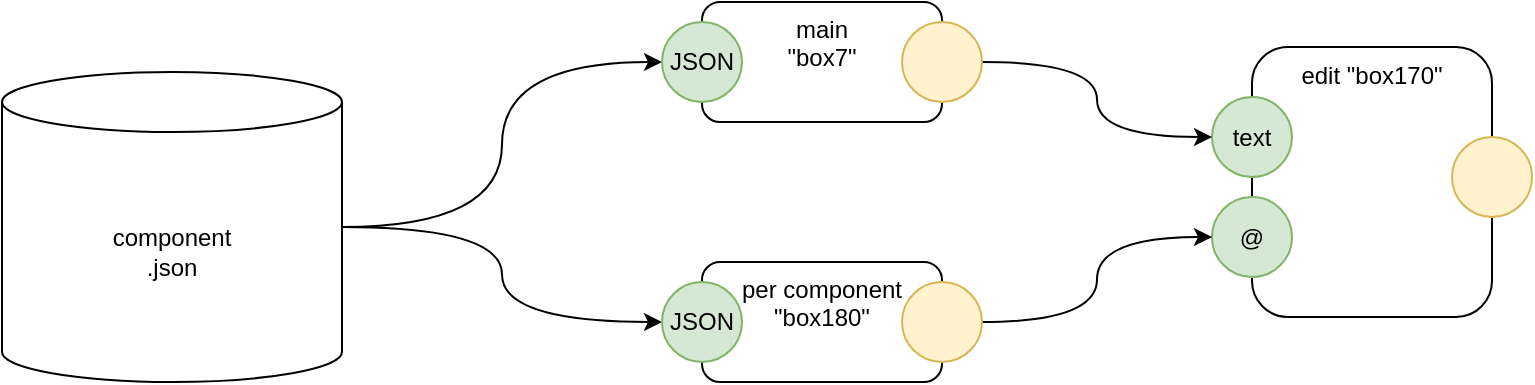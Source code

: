 <mxfile version="14.6.13" type="device" pages="6"><diagram name="top" id="xdLWlDJpUuihnDnnenm5"><mxGraphModel dx="3312" dy="-88" grid="1" gridSize="10" guides="1" tooltips="1" connect="1" arrows="1" fold="1" page="1" pageScale="1" pageWidth="1100" pageHeight="850" math="0" shadow="0"><root><mxCell id="E1tH_Tgr8M2NLO0tRU---0"/><mxCell id="E1tH_Tgr8M2NLO0tRU---1" parent="E1tH_Tgr8M2NLO0tRU---0"/><mxCell id="E1tH_Tgr8M2NLO0tRU---129" style="edgeStyle=orthogonalEdgeStyle;curved=1;orthogonalLoop=1;jettySize=auto;html=1;exitX=1;exitY=0.5;exitDx=0;exitDy=0;exitPerimeter=0;entryX=0;entryY=0.5;entryDx=0;entryDy=0;" edge="1" parent="E1tH_Tgr8M2NLO0tRU---1" source="E1tH_Tgr8M2NLO0tRU---131" target="E1tH_Tgr8M2NLO0tRU---140"><mxGeometry relative="1" as="geometry"/></mxCell><mxCell id="E1tH_Tgr8M2NLO0tRU---130" style="edgeStyle=orthogonalEdgeStyle;curved=1;orthogonalLoop=1;jettySize=auto;html=1;exitX=1;exitY=0.5;exitDx=0;exitDy=0;exitPerimeter=0;" edge="1" parent="E1tH_Tgr8M2NLO0tRU---1" source="E1tH_Tgr8M2NLO0tRU---131" target="E1tH_Tgr8M2NLO0tRU---144"><mxGeometry relative="1" as="geometry"/></mxCell><mxCell id="E1tH_Tgr8M2NLO0tRU---131" value="component&lt;br&gt;.json" style="shape=cylinder3;whiteSpace=wrap;html=1;boundedLbl=1;backgroundOutline=1;size=15;" vertex="1" parent="E1tH_Tgr8M2NLO0tRU---1"><mxGeometry x="-1080" y="1765" width="170" height="155" as="geometry"/></mxCell><mxCell id="E1tH_Tgr8M2NLO0tRU---132" value="main&lt;br&gt;&quot;box7&quot;" style="rounded=1;whiteSpace=wrap;html=1;align=center;verticalAlign=top;" vertex="1" parent="E1tH_Tgr8M2NLO0tRU---1"><mxGeometry x="-730" y="1730" width="120" height="60" as="geometry"/></mxCell><mxCell id="E1tH_Tgr8M2NLO0tRU---133" value="" style="group" vertex="1" connectable="0" parent="E1tH_Tgr8M2NLO0tRU---1"><mxGeometry x="-475" y="1752.5" width="160" height="135" as="geometry"/></mxCell><mxCell id="E1tH_Tgr8M2NLO0tRU---134" value="edit &quot;box170&quot;" style="rounded=1;whiteSpace=wrap;html=1;strokeColor=#000000;align=center;verticalAlign=top;" vertex="1" parent="E1tH_Tgr8M2NLO0tRU---133"><mxGeometry x="20" width="120" height="135" as="geometry"/></mxCell><mxCell id="E1tH_Tgr8M2NLO0tRU---135" value="text" style="ellipse;whiteSpace=wrap;html=1;aspect=fixed;strokeColor=#82b366;align=center;fillColor=#d5e8d4;" vertex="1" parent="E1tH_Tgr8M2NLO0tRU---133"><mxGeometry y="25" width="40" height="40" as="geometry"/></mxCell><mxCell id="E1tH_Tgr8M2NLO0tRU---136" value="@" style="ellipse;whiteSpace=wrap;html=1;aspect=fixed;strokeColor=#82b366;align=center;fillColor=#d5e8d4;" vertex="1" parent="E1tH_Tgr8M2NLO0tRU---133"><mxGeometry y="75" width="40" height="40" as="geometry"/></mxCell><mxCell id="E1tH_Tgr8M2NLO0tRU---137" value="" style="ellipse;whiteSpace=wrap;html=1;aspect=fixed;strokeColor=#d6b656;align=center;fillColor=#fff2cc;" vertex="1" parent="E1tH_Tgr8M2NLO0tRU---133"><mxGeometry x="120" y="45" width="40" height="40" as="geometry"/></mxCell><mxCell id="E1tH_Tgr8M2NLO0tRU---138" style="edgeStyle=orthogonalEdgeStyle;curved=1;orthogonalLoop=1;jettySize=auto;html=1;exitX=1;exitY=0.5;exitDx=0;exitDy=0;entryX=0;entryY=0.5;entryDx=0;entryDy=0;" edge="1" parent="E1tH_Tgr8M2NLO0tRU---1" source="E1tH_Tgr8M2NLO0tRU---139" target="E1tH_Tgr8M2NLO0tRU---135"><mxGeometry relative="1" as="geometry"/></mxCell><mxCell id="E1tH_Tgr8M2NLO0tRU---139" value="" style="ellipse;whiteSpace=wrap;html=1;aspect=fixed;strokeColor=#d6b656;align=center;fillColor=#fff2cc;verticalAlign=top;" vertex="1" parent="E1tH_Tgr8M2NLO0tRU---1"><mxGeometry x="-630" y="1740" width="40" height="40" as="geometry"/></mxCell><mxCell id="E1tH_Tgr8M2NLO0tRU---140" value="JSON" style="ellipse;whiteSpace=wrap;html=1;aspect=fixed;strokeColor=#82b366;align=center;fillColor=#d5e8d4;" vertex="1" parent="E1tH_Tgr8M2NLO0tRU---1"><mxGeometry x="-750" y="1740" width="40" height="40" as="geometry"/></mxCell><mxCell id="E1tH_Tgr8M2NLO0tRU---141" value="per component&lt;br&gt;&quot;box180&quot;" style="rounded=1;whiteSpace=wrap;html=1;align=center;verticalAlign=top;" vertex="1" parent="E1tH_Tgr8M2NLO0tRU---1"><mxGeometry x="-730" y="1860" width="120" height="60" as="geometry"/></mxCell><mxCell id="E1tH_Tgr8M2NLO0tRU---142" style="edgeStyle=orthogonalEdgeStyle;orthogonalLoop=1;jettySize=auto;html=1;exitX=1;exitY=0.5;exitDx=0;exitDy=0;entryX=0;entryY=0.5;entryDx=0;entryDy=0;curved=1;" edge="1" parent="E1tH_Tgr8M2NLO0tRU---1" source="E1tH_Tgr8M2NLO0tRU---143" target="E1tH_Tgr8M2NLO0tRU---136"><mxGeometry relative="1" as="geometry"/></mxCell><mxCell id="E1tH_Tgr8M2NLO0tRU---143" value="" style="ellipse;whiteSpace=wrap;html=1;aspect=fixed;strokeColor=#d6b656;align=center;fillColor=#fff2cc;verticalAlign=top;" vertex="1" parent="E1tH_Tgr8M2NLO0tRU---1"><mxGeometry x="-630" y="1870" width="40" height="40" as="geometry"/></mxCell><mxCell id="E1tH_Tgr8M2NLO0tRU---144" value="JSON" style="ellipse;whiteSpace=wrap;html=1;aspect=fixed;strokeColor=#82b366;align=center;fillColor=#d5e8d4;" vertex="1" parent="E1tH_Tgr8M2NLO0tRU---1"><mxGeometry x="-750" y="1870" width="40" height="40" as="geometry"/></mxCell></root></mxGraphModel></diagram><diagram name="main" id="lz41k8kyZWkv8_ucnKAs"><mxGraphModel dx="2206" dy="-4294" grid="1" gridSize="10" guides="1" tooltips="1" connect="1" arrows="1" fold="1" page="1" pageScale="1" pageWidth="1100" pageHeight="850" math="0" shadow="0"><root><mxCell id="n4k76foex5SVYBaVFPUp-0"/><mxCell id="n4k76foex5SVYBaVFPUp-1" parent="n4k76foex5SVYBaVFPUp-0"/><mxCell id="n4k76foex5SVYBaVFPUp-102" value="&lt;div&gt;&lt;span style=&quot;font-size: 13.6px&quot;&gt;#include &quot;behaviortree_cpp_v3/bt_factory.h&quot;&lt;/span&gt;&lt;/div&gt;&lt;div&gt;&lt;span style=&quot;font-size: 13.6px&quot;&gt;&lt;br&gt;&lt;/span&gt;&lt;/div&gt;&lt;div&gt;&lt;span style=&quot;font-size: 13.6px&quot;&gt;// file that contains the custom nodes definitions&lt;/span&gt;&lt;/div&gt;&lt;div&gt;&lt;span style=&quot;font-size: 13.6px&quot;&gt;#include &quot;dummy_nodes.h&quot;&lt;/span&gt;&lt;/div&gt;&lt;div&gt;&lt;span style=&quot;font-size: 13.6px&quot;&gt;&lt;br&gt;&lt;/span&gt;&lt;/div&gt;&lt;div&gt;&lt;span style=&quot;font-size: 13.6px&quot;&gt;int main()&lt;/span&gt;&lt;/div&gt;&lt;div&gt;&lt;span style=&quot;font-size: 13.6px&quot;&gt;{&lt;/span&gt;&lt;/div&gt;&lt;div&gt;&lt;span style=&quot;font-size: 13.6px&quot;&gt;&amp;nbsp; using namespace DummyNodes;&lt;/span&gt;&lt;/div&gt;&lt;div&gt;&lt;span style=&quot;font-size: 13.6px&quot;&gt;&lt;br&gt;&lt;/span&gt;&lt;/div&gt;&lt;div&gt;&lt;span style=&quot;font-size: 13.6px&quot;&gt;&amp;nbsp; BehaviorTreeFactory factory;&lt;/span&gt;&lt;/div&gt;&lt;div&gt;&lt;span style=&quot;font-size: 13.6px&quot;&gt;&lt;br&gt;&lt;/span&gt;&lt;/div&gt;&lt;div&gt;&lt;span style=&quot;font-size: 13.6px&quot;&gt;@&lt;/span&gt;&lt;/div&gt;&lt;div&gt;&lt;span style=&quot;font-size: 13.6px&quot;&gt;&lt;br&gt;&lt;/span&gt;&lt;/div&gt;&lt;div&gt;&lt;span style=&quot;font-size: 13.6px&quot;&gt;&amp;nbsp; auto tree = factory.createTreeFromFile(&quot;./my_tree.xml&quot;);&lt;/span&gt;&lt;br&gt;&lt;/div&gt;&lt;div&gt;&lt;span style=&quot;font-size: 13.6px&quot;&gt;&lt;br&gt;&lt;/span&gt;&lt;/div&gt;&lt;div&gt;&lt;span style=&quot;font-size: 13.6px&quot;&gt;&amp;nbsp; tree.tickRoot();&lt;/span&gt;&lt;/div&gt;&lt;div&gt;&lt;span style=&quot;font-size: 13.6px&quot;&gt;&amp;nbsp; return 0;&lt;/span&gt;&lt;br&gt;&lt;/div&gt;&lt;div&gt;&lt;span style=&quot;font-size: 13.6px&quot;&gt;}&lt;/span&gt;&lt;/div&gt;&lt;div&gt;&lt;br&gt;&lt;/div&gt;" style="rounded=0;whiteSpace=wrap;html=1;align=left;verticalAlign=top;fillColor=#f5f5f5;strokeColor=#666666;fontColor=#333333;spacingLeft=20;" vertex="1" parent="n4k76foex5SVYBaVFPUp-1"><mxGeometry x="-1040" y="5161" width="390" height="310" as="geometry"/></mxCell><mxCell id="n4k76foex5SVYBaVFPUp-103" value="" style="ellipse;whiteSpace=wrap;html=1;aspect=fixed;strokeColor=#d6b656;align=center;fillColor=#fff2cc;" vertex="1" parent="n4k76foex5SVYBaVFPUp-1"><mxGeometry x="-670" y="5279" width="40" height="40" as="geometry"/></mxCell><mxCell id="n4k76foex5SVYBaVFPUp-104" value="main box7" style="text;html=1;align=center;verticalAlign=middle;resizable=0;points=[];autosize=1;strokeColor=none;" vertex="1" parent="n4k76foex5SVYBaVFPUp-1"><mxGeometry x="-1035" y="5140" width="70" height="20" as="geometry"/></mxCell></root></mxGraphModel></diagram><diagram name="per component" id="SG0_PzOfS5VyWhWC3hAN"><mxGraphModel dx="5524" dy="674" grid="1" gridSize="10" guides="1" tooltips="1" connect="1" arrows="1" fold="1" page="1" pageScale="1" pageWidth="1100" pageHeight="850" math="0" shadow="0"><root><mxCell id="zdmFeQPUqa2aMdUsV9C3-0"/><mxCell id="zdmFeQPUqa2aMdUsV9C3-1" parent="zdmFeQPUqa2aMdUsV9C3-0"/><mxCell id="zdmFeQPUqa2aMdUsV9C3-3" value="" style="rounded=1;whiteSpace=wrap;html=1;dashed=1;align=left;" vertex="1" parent="zdmFeQPUqa2aMdUsV9C3-1"><mxGeometry x="-980" y="2630" width="720" height="340" as="geometry"/></mxCell><mxCell id="zdmFeQPUqa2aMdUsV9C3-4" value="for each component &quot;box180&quot;" style="rounded=1;whiteSpace=wrap;html=1;align=center;verticalAlign=top;" vertex="1" parent="zdmFeQPUqa2aMdUsV9C3-1"><mxGeometry x="-1020" y="2610" width="890" height="380" as="geometry"/></mxCell><mxCell id="zdmFeQPUqa2aMdUsV9C3-5" value="class&lt;br&gt;&quot;box810&quot;" style="rounded=1;whiteSpace=wrap;html=1;align=center;verticalAlign=top;" vertex="1" parent="zdmFeQPUqa2aMdUsV9C3-1"><mxGeometry x="-940" y="2635" width="120" height="60" as="geometry"/></mxCell><mxCell id="zdmFeQPUqa2aMdUsV9C3-6" value="ports&lt;br&gt;&quot;box21&quot;" style="rounded=1;whiteSpace=wrap;html=1;align=center;verticalAlign=top;" vertex="1" parent="zdmFeQPUqa2aMdUsV9C3-1"><mxGeometry x="-940" y="2755" width="120" height="60" as="geometry"/></mxCell><mxCell id="zdmFeQPUqa2aMdUsV9C3-7" value="tick&lt;br&gt;&quot;box932&quot;" style="rounded=1;whiteSpace=wrap;html=1;align=center;verticalAlign=top;" vertex="1" parent="zdmFeQPUqa2aMdUsV9C3-1"><mxGeometry x="-940" y="2880" width="120" height="60" as="geometry"/></mxCell><mxCell id="zdmFeQPUqa2aMdUsV9C3-8" value="" style="group" vertex="1" connectable="0" parent="zdmFeQPUqa2aMdUsV9C3-1"><mxGeometry x="-710" y="2650" width="160" height="135" as="geometry"/></mxCell><mxCell id="zdmFeQPUqa2aMdUsV9C3-9" value="edit &quot;box150&quot;" style="rounded=1;whiteSpace=wrap;html=1;strokeColor=#000000;align=center;verticalAlign=top;" vertex="1" parent="zdmFeQPUqa2aMdUsV9C3-8"><mxGeometry x="20" width="120" height="135" as="geometry"/></mxCell><mxCell id="zdmFeQPUqa2aMdUsV9C3-10" value="text" style="ellipse;whiteSpace=wrap;html=1;aspect=fixed;strokeColor=#82b366;align=center;fillColor=#d5e8d4;" vertex="1" parent="zdmFeQPUqa2aMdUsV9C3-8"><mxGeometry y="25" width="40" height="40" as="geometry"/></mxCell><mxCell id="zdmFeQPUqa2aMdUsV9C3-11" value="@2" style="ellipse;whiteSpace=wrap;html=1;aspect=fixed;strokeColor=#82b366;align=center;fillColor=#d5e8d4;" vertex="1" parent="zdmFeQPUqa2aMdUsV9C3-8"><mxGeometry y="75" width="40" height="40" as="geometry"/></mxCell><mxCell id="zdmFeQPUqa2aMdUsV9C3-12" value="" style="ellipse;whiteSpace=wrap;html=1;aspect=fixed;strokeColor=#d6b656;align=center;fillColor=#fff2cc;" vertex="1" parent="zdmFeQPUqa2aMdUsV9C3-8"><mxGeometry x="120" y="45" width="40" height="40" as="geometry"/></mxCell><mxCell id="zdmFeQPUqa2aMdUsV9C3-13" style="edgeStyle=orthogonalEdgeStyle;curved=1;orthogonalLoop=1;jettySize=auto;html=1;exitX=1;exitY=0.5;exitDx=0;exitDy=0;entryX=0;entryY=0.5;entryDx=0;entryDy=0;" edge="1" parent="zdmFeQPUqa2aMdUsV9C3-1" source="zdmFeQPUqa2aMdUsV9C3-14" target="zdmFeQPUqa2aMdUsV9C3-22"><mxGeometry relative="1" as="geometry"/></mxCell><mxCell id="zdmFeQPUqa2aMdUsV9C3-14" value="" style="ellipse;whiteSpace=wrap;html=1;aspect=fixed;strokeColor=#d6b656;align=center;fillColor=#fff2cc;verticalAlign=top;" vertex="1" parent="zdmFeQPUqa2aMdUsV9C3-1"><mxGeometry x="-840" y="2890" width="40" height="40" as="geometry"/></mxCell><mxCell id="zdmFeQPUqa2aMdUsV9C3-15" style="edgeStyle=orthogonalEdgeStyle;curved=1;orthogonalLoop=1;jettySize=auto;html=1;exitX=1;exitY=0.5;exitDx=0;exitDy=0;entryX=0;entryY=0.5;entryDx=0;entryDy=0;" edge="1" parent="zdmFeQPUqa2aMdUsV9C3-1" source="zdmFeQPUqa2aMdUsV9C3-16" target="zdmFeQPUqa2aMdUsV9C3-11"><mxGeometry relative="1" as="geometry"/></mxCell><mxCell id="zdmFeQPUqa2aMdUsV9C3-16" value="" style="ellipse;whiteSpace=wrap;html=1;aspect=fixed;strokeColor=#d6b656;align=center;fillColor=#fff2cc;verticalAlign=top;" vertex="1" parent="zdmFeQPUqa2aMdUsV9C3-1"><mxGeometry x="-840" y="2765" width="40" height="40" as="geometry"/></mxCell><mxCell id="zdmFeQPUqa2aMdUsV9C3-17" style="edgeStyle=orthogonalEdgeStyle;curved=1;orthogonalLoop=1;jettySize=auto;html=1;exitX=1;exitY=0.5;exitDx=0;exitDy=0;entryX=0;entryY=0.5;entryDx=0;entryDy=0;" edge="1" parent="zdmFeQPUqa2aMdUsV9C3-1" source="zdmFeQPUqa2aMdUsV9C3-18" target="zdmFeQPUqa2aMdUsV9C3-10"><mxGeometry relative="1" as="geometry"/></mxCell><mxCell id="zdmFeQPUqa2aMdUsV9C3-18" value="" style="ellipse;whiteSpace=wrap;html=1;aspect=fixed;strokeColor=#d6b656;align=center;fillColor=#fff2cc;verticalAlign=top;" vertex="1" parent="zdmFeQPUqa2aMdUsV9C3-1"><mxGeometry x="-840" y="2645" width="40" height="40" as="geometry"/></mxCell><mxCell id="zdmFeQPUqa2aMdUsV9C3-19" value="" style="group" vertex="1" connectable="0" parent="zdmFeQPUqa2aMdUsV9C3-1"><mxGeometry x="-460" y="2790" width="160" height="135" as="geometry"/></mxCell><mxCell id="zdmFeQPUqa2aMdUsV9C3-20" value="edit &quot;box 160&quot;" style="rounded=1;whiteSpace=wrap;html=1;strokeColor=#000000;align=center;verticalAlign=top;" vertex="1" parent="zdmFeQPUqa2aMdUsV9C3-19"><mxGeometry x="20" width="120" height="135" as="geometry"/></mxCell><mxCell id="zdmFeQPUqa2aMdUsV9C3-21" value="text" style="ellipse;whiteSpace=wrap;html=1;aspect=fixed;strokeColor=#82b366;align=center;fillColor=#d5e8d4;" vertex="1" parent="zdmFeQPUqa2aMdUsV9C3-19"><mxGeometry y="25" width="40" height="40" as="geometry"/></mxCell><mxCell id="zdmFeQPUqa2aMdUsV9C3-22" value="@3" style="ellipse;whiteSpace=wrap;html=1;aspect=fixed;strokeColor=#82b366;align=center;fillColor=#d5e8d4;" vertex="1" parent="zdmFeQPUqa2aMdUsV9C3-19"><mxGeometry y="75" width="40" height="40" as="geometry"/></mxCell><mxCell id="zdmFeQPUqa2aMdUsV9C3-23" value="" style="ellipse;whiteSpace=wrap;html=1;aspect=fixed;strokeColor=#d6b656;align=center;fillColor=#fff2cc;" vertex="1" parent="zdmFeQPUqa2aMdUsV9C3-19"><mxGeometry x="120" y="45" width="40" height="40" as="geometry"/></mxCell><mxCell id="zdmFeQPUqa2aMdUsV9C3-24" style="edgeStyle=orthogonalEdgeStyle;curved=1;orthogonalLoop=1;jettySize=auto;html=1;exitX=1;exitY=0.5;exitDx=0;exitDy=0;entryX=0;entryY=0.5;entryDx=0;entryDy=0;" edge="1" parent="zdmFeQPUqa2aMdUsV9C3-1" source="zdmFeQPUqa2aMdUsV9C3-12" target="zdmFeQPUqa2aMdUsV9C3-21"><mxGeometry relative="1" as="geometry"/></mxCell><mxCell id="zdmFeQPUqa2aMdUsV9C3-25" style="edgeStyle=orthogonalEdgeStyle;curved=1;orthogonalLoop=1;jettySize=auto;html=1;exitX=1;exitY=0.5;exitDx=0;exitDy=0;entryX=0;entryY=0.5;entryDx=0;entryDy=0;" edge="1" parent="zdmFeQPUqa2aMdUsV9C3-1" source="zdmFeQPUqa2aMdUsV9C3-23" target="zdmFeQPUqa2aMdUsV9C3-33"><mxGeometry relative="1" as="geometry"><mxPoint x="-210" y="2850" as="targetPoint"/></mxGeometry></mxCell><mxCell id="zdmFeQPUqa2aMdUsV9C3-26" value="JSON" style="ellipse;whiteSpace=wrap;html=1;aspect=fixed;strokeColor=#82b366;align=center;fillColor=#d5e8d4;" vertex="1" parent="zdmFeQPUqa2aMdUsV9C3-1"><mxGeometry x="-960" y="2645" width="40" height="40" as="geometry"/></mxCell><mxCell id="zdmFeQPUqa2aMdUsV9C3-27" value="JSON" style="ellipse;whiteSpace=wrap;html=1;aspect=fixed;strokeColor=#82b366;align=center;fillColor=#d5e8d4;" vertex="1" parent="zdmFeQPUqa2aMdUsV9C3-1"><mxGeometry x="-960" y="2765" width="40" height="40" as="geometry"/></mxCell><mxCell id="zdmFeQPUqa2aMdUsV9C3-28" value="JSON" style="ellipse;whiteSpace=wrap;html=1;aspect=fixed;strokeColor=#82b366;align=center;fillColor=#d5e8d4;" vertex="1" parent="zdmFeQPUqa2aMdUsV9C3-1"><mxGeometry x="-960" y="2890" width="40" height="40" as="geometry"/></mxCell><mxCell id="zdmFeQPUqa2aMdUsV9C3-29" style="edgeStyle=orthogonalEdgeStyle;curved=1;orthogonalLoop=1;jettySize=auto;html=1;exitX=1;exitY=0.5;exitDx=0;exitDy=0;entryX=0;entryY=0.5;entryDx=0;entryDy=0;" edge="1" parent="zdmFeQPUqa2aMdUsV9C3-1" source="zdmFeQPUqa2aMdUsV9C3-32" target="zdmFeQPUqa2aMdUsV9C3-26"><mxGeometry relative="1" as="geometry"/></mxCell><mxCell id="zdmFeQPUqa2aMdUsV9C3-30" style="edgeStyle=orthogonalEdgeStyle;curved=1;orthogonalLoop=1;jettySize=auto;html=1;exitX=1;exitY=0.5;exitDx=0;exitDy=0;entryX=0;entryY=0.5;entryDx=0;entryDy=0;" edge="1" parent="zdmFeQPUqa2aMdUsV9C3-1" source="zdmFeQPUqa2aMdUsV9C3-32" target="zdmFeQPUqa2aMdUsV9C3-27"><mxGeometry relative="1" as="geometry"/></mxCell><mxCell id="zdmFeQPUqa2aMdUsV9C3-31" style="edgeStyle=orthogonalEdgeStyle;curved=1;orthogonalLoop=1;jettySize=auto;html=1;exitX=1;exitY=0.5;exitDx=0;exitDy=0;entryX=0;entryY=0.5;entryDx=0;entryDy=0;" edge="1" parent="zdmFeQPUqa2aMdUsV9C3-1" source="zdmFeQPUqa2aMdUsV9C3-32" target="zdmFeQPUqa2aMdUsV9C3-28"><mxGeometry relative="1" as="geometry"/></mxCell><mxCell id="zdmFeQPUqa2aMdUsV9C3-32" value="JSON" style="ellipse;whiteSpace=wrap;html=1;aspect=fixed;strokeColor=#82b366;align=center;fillColor=#d5e8d4;" vertex="1" parent="zdmFeQPUqa2aMdUsV9C3-1"><mxGeometry x="-1040" y="2755" width="40" height="40" as="geometry"/></mxCell><mxCell id="zdmFeQPUqa2aMdUsV9C3-33" value="" style="ellipse;whiteSpace=wrap;html=1;aspect=fixed;strokeColor=#d6b656;align=center;fillColor=#fff2cc;" vertex="1" parent="zdmFeQPUqa2aMdUsV9C3-1"><mxGeometry x="-150" y="2780" width="40" height="40" as="geometry"/></mxCell></root></mxGraphModel></diagram><diagram name="class" id="tUJEzdU78DJMwQeD_fAB"><mxGraphModel dx="4260" dy="-247" grid="1" gridSize="10" guides="1" tooltips="1" connect="1" arrows="1" fold="1" page="1" pageScale="1" pageWidth="1100" pageHeight="850" math="0" shadow="0"><root><mxCell id="S5nneqgzsqQD8hPhTRlc-0"/><mxCell id="S5nneqgzsqQD8hPhTRlc-1" parent="S5nneqgzsqQD8hPhTRlc-0"/><mxCell id="S5nneqgzsqQD8hPhTRlc-2" value="select .name &quot;box810&quot;" style="rounded=1;whiteSpace=wrap;html=1;align=center;verticalAlign=top;" vertex="1" parent="S5nneqgzsqQD8hPhTRlc-1"><mxGeometry x="-1030" y="2610" width="990" height="456.5" as="geometry"/></mxCell><mxCell id="S5nneqgzsqQD8hPhTRlc-105" value="sub-script &quot;box914&quot;" style="rounded=1;whiteSpace=wrap;html=1;strokeColor=#000000;align=center;verticalAlign=top;" vertex="1" parent="S5nneqgzsqQD8hPhTRlc-1"><mxGeometry x="-913.5" y="2670" width="680" height="302.5" as="geometry"/></mxCell><mxCell id="S5nneqgzsqQD8hPhTRlc-106" style="edgeStyle=orthogonalEdgeStyle;orthogonalLoop=1;jettySize=auto;html=1;exitX=1;exitY=0.5;exitDx=0;exitDy=0;entryX=0;entryY=0.5;entryDx=0;entryDy=0;curved=1;startArrow=none;" edge="1" parent="S5nneqgzsqQD8hPhTRlc-1" source="S5nneqgzsqQD8hPhTRlc-119" target="S5nneqgzsqQD8hPhTRlc-109"><mxGeometry relative="1" as="geometry"><mxPoint x="-873.5" y="2678.5" as="sourcePoint"/></mxGeometry></mxCell><mxCell id="S5nneqgzsqQD8hPhTRlc-107" value="" style="group" vertex="1" connectable="0" parent="S5nneqgzsqQD8hPhTRlc-1"><mxGeometry x="-437" y="2726" width="160" height="135" as="geometry"/></mxCell><mxCell id="S5nneqgzsqQD8hPhTRlc-108" value="edit&lt;br&gt;&quot;box916&quot;" style="rounded=1;whiteSpace=wrap;html=1;strokeColor=#000000;align=center;verticalAlign=top;" vertex="1" parent="S5nneqgzsqQD8hPhTRlc-107"><mxGeometry x="20" width="120" height="135" as="geometry"/></mxCell><mxCell id="S5nneqgzsqQD8hPhTRlc-109" value="@1" style="ellipse;whiteSpace=wrap;html=1;aspect=fixed;strokeColor=#82b366;align=center;fillColor=#d5e8d4;" vertex="1" parent="S5nneqgzsqQD8hPhTRlc-107"><mxGeometry y="25" width="40" height="40" as="geometry"/></mxCell><mxCell id="S5nneqgzsqQD8hPhTRlc-110" value="text" style="ellipse;whiteSpace=wrap;html=1;aspect=fixed;strokeColor=#82b366;align=center;fillColor=#d5e8d4;" vertex="1" parent="S5nneqgzsqQD8hPhTRlc-107"><mxGeometry y="75" width="40" height="40" as="geometry"/></mxCell><mxCell id="S5nneqgzsqQD8hPhTRlc-111" value="" style="ellipse;whiteSpace=wrap;html=1;aspect=fixed;strokeColor=#d6b656;align=center;fillColor=#fff2cc;" vertex="1" parent="S5nneqgzsqQD8hPhTRlc-107"><mxGeometry x="120" y="45" width="40" height="40" as="geometry"/></mxCell><mxCell id="S5nneqgzsqQD8hPhTRlc-112" style="edgeStyle=orthogonalEdgeStyle;curved=1;orthogonalLoop=1;jettySize=auto;html=1;exitX=1;exitY=0.5;exitDx=0;exitDy=0;entryX=0;entryY=0.5;entryDx=0;entryDy=0;" edge="1" parent="S5nneqgzsqQD8hPhTRlc-1" target="S5nneqgzsqQD8hPhTRlc-110"><mxGeometry relative="1" as="geometry"><mxPoint x="-593.5" y="2861" as="sourcePoint"/></mxGeometry></mxCell><mxCell id="S5nneqgzsqQD8hPhTRlc-113" value="box915" style="text;html=1;align=center;verticalAlign=middle;resizable=0;points=[];autosize=1;strokeColor=none;" vertex="1" parent="S5nneqgzsqQD8hPhTRlc-1"><mxGeometry x="-887.5" y="2811" width="49" height="18" as="geometry"/></mxCell><mxCell id="S5nneqgzsqQD8hPhTRlc-114" style="edgeStyle=orthogonalEdgeStyle;curved=1;orthogonalLoop=1;jettySize=auto;html=1;exitX=1;exitY=0.5;exitDx=0;exitDy=0;entryX=0;entryY=0.5;entryDx=0;entryDy=0;" edge="1" parent="S5nneqgzsqQD8hPhTRlc-1" source="S5nneqgzsqQD8hPhTRlc-111"><mxGeometry relative="1" as="geometry"><mxPoint x="-223.5" y="2791" as="targetPoint"/></mxGeometry></mxCell><mxCell id="S5nneqgzsqQD8hPhTRlc-115" value="&lt;span style=&quot;color: rgb(0, 0, 0);&quot;&gt;class @1 : public SyncActionNode&lt;/span&gt;&lt;br style=&quot;color: rgb(0, 0, 0);&quot;&gt;&lt;span style=&quot;color: rgb(0, 0, 0);&quot;&gt;{&lt;/span&gt;&lt;br style=&quot;color: rgb(0, 0, 0);&quot;&gt;&lt;span style=&quot;color: rgb(0, 0, 0);&quot;&gt;public:&lt;/span&gt;&lt;br style=&quot;color: rgb(0, 0, 0);&quot;&gt;&lt;span style=&quot;color: rgb(0, 0, 0);&quot;&gt;&amp;nbsp; @1(const std::string&amp;amp; name, const NodeConfiguration&amp;amp; config)&lt;/span&gt;&lt;br style=&quot;color: rgb(0, 0, 0);&quot;&gt;&lt;span style=&quot;color: rgb(0, 0, 0);&quot;&gt;&amp;nbsp; &amp;nbsp; : SyncActionNode(name, config)&lt;/span&gt;&lt;br style=&quot;color: rgb(0, 0, 0);&quot;&gt;&lt;span style=&quot;color: rgb(0, 0, 0);&quot;&gt;&amp;nbsp; {&lt;/span&gt;&lt;br style=&quot;color: rgb(0, 0, 0);&quot;&gt;&lt;span style=&quot;color: rgb(0, 0, 0);&quot;&gt;&amp;nbsp; }&lt;br&gt;&lt;/span&gt;&lt;br style=&quot;&quot;&gt;&lt;span style=&quot;&quot;&gt;@2&lt;/span&gt;&lt;br style=&quot;color: rgb(0, 0, 0);&quot;&gt;&lt;br style=&quot;&quot;&gt;&lt;span style=&quot;&quot;&gt;@3&lt;/span&gt;&lt;br style=&quot;color: rgb(0, 0, 0);&quot;&gt;&lt;span style=&quot;color: rgb(0, 0, 0);&quot;&gt;};&lt;/span&gt;" style="rounded=0;whiteSpace=wrap;html=1;align=left;verticalAlign=middle;fillColor=#f5f5f5;strokeColor=#666666;fontColor=#333333;" vertex="1" parent="S5nneqgzsqQD8hPhTRlc-1"><mxGeometry x="-963.5" y="2830" width="350.5" height="188.5" as="geometry"/></mxCell><mxCell id="S5nneqgzsqQD8hPhTRlc-116" value="" style="ellipse;whiteSpace=wrap;html=1;aspect=fixed;strokeColor=#d6b656;align=center;fillColor=#fff2cc;" vertex="1" parent="S5nneqgzsqQD8hPhTRlc-1"><mxGeometry x="-633.5" y="2840.05" width="40" height="40" as="geometry"/></mxCell><mxCell id="S5nneqgzsqQD8hPhTRlc-117" style="edgeStyle=orthogonalEdgeStyle;curved=1;orthogonalLoop=1;jettySize=auto;html=1;exitX=1;exitY=0.5;exitDx=0;exitDy=0;entryX=0;entryY=0.5;entryDx=0;entryDy=0;" edge="1" parent="S5nneqgzsqQD8hPhTRlc-1" source="S5nneqgzsqQD8hPhTRlc-118" target="S5nneqgzsqQD8hPhTRlc-121"><mxGeometry relative="1" as="geometry"/></mxCell><mxCell id="S5nneqgzsqQD8hPhTRlc-118" value="" style="ellipse;whiteSpace=wrap;html=1;aspect=fixed;strokeColor=#d6b656;align=center;fillColor=#fff2cc;" vertex="1" parent="S5nneqgzsqQD8hPhTRlc-1"><mxGeometry x="-253.5" y="2770" width="40" height="40" as="geometry"/></mxCell><mxCell id="S5nneqgzsqQD8hPhTRlc-119" value="" style="ellipse;whiteSpace=wrap;html=1;aspect=fixed;strokeColor=#82b366;align=center;fillColor=#d5e8d4;" vertex="1" parent="S5nneqgzsqQD8hPhTRlc-1"><mxGeometry x="-929.5" y="2698.5" width="40" height="40" as="geometry"/></mxCell><mxCell id="S5nneqgzsqQD8hPhTRlc-120" value="class" style="text;html=1;align=center;verticalAlign=middle;resizable=0;points=[];autosize=1;strokeColor=none;" vertex="1" parent="S5nneqgzsqQD8hPhTRlc-1"><mxGeometry x="-828.5" y="2646.5" width="37" height="18" as="geometry"/></mxCell><mxCell id="S5nneqgzsqQD8hPhTRlc-121" value="" style="ellipse;whiteSpace=wrap;html=1;aspect=fixed;strokeColor=#d6b656;align=center;fillColor=#fff2cc;" vertex="1" parent="S5nneqgzsqQD8hPhTRlc-1"><mxGeometry x="-60" y="2766.5" width="40" height="40" as="geometry"/></mxCell><mxCell id="S5nneqgzsqQD8hPhTRlc-122" style="edgeStyle=orthogonalEdgeStyle;curved=1;orthogonalLoop=1;jettySize=auto;html=1;exitX=1;exitY=0.5;exitDx=0;exitDy=0;entryX=0;entryY=0.5;entryDx=0;entryDy=0;" edge="1" parent="S5nneqgzsqQD8hPhTRlc-1" source="S5nneqgzsqQD8hPhTRlc-123" target="S5nneqgzsqQD8hPhTRlc-119"><mxGeometry relative="1" as="geometry"/></mxCell><mxCell id="S5nneqgzsqQD8hPhTRlc-123" value="" style="ellipse;whiteSpace=wrap;html=1;aspect=fixed;strokeColor=#82b366;align=center;fillColor=#d5e8d4;" vertex="1" parent="S5nneqgzsqQD8hPhTRlc-1"><mxGeometry x="-1050" y="2686" width="40" height="40" as="geometry"/></mxCell></root></mxGraphModel></diagram><diagram name="ports" id="4sn1Wx_ned3muUqwtD2B"><mxGraphModel dx="5524" dy="-176" grid="1" gridSize="10" guides="1" tooltips="1" connect="1" arrows="1" fold="1" page="1" pageScale="1" pageWidth="1100" pageHeight="850" math="0" shadow="0"><root><mxCell id="1DYKMJzHuXB69MnKlO7L-0"/><mxCell id="1DYKMJzHuXB69MnKlO7L-1" parent="1DYKMJzHuXB69MnKlO7L-0"/><mxCell id="1DYKMJzHuXB69MnKlO7L-34" value="compose &quot;box21&quot;" style="rounded=1;whiteSpace=wrap;html=1;verticalAlign=top;" vertex="1" parent="1DYKMJzHuXB69MnKlO7L-1"><mxGeometry x="-1010" y="3480" width="1650" height="1033" as="geometry"/></mxCell><mxCell id="1DYKMJzHuXB69MnKlO7L-35" value="select (.inputs) &quot;box22&quot;" style="rounded=1;whiteSpace=wrap;html=1;verticalAlign=top;" vertex="1" parent="1DYKMJzHuXB69MnKlO7L-1"><mxGeometry x="-910" y="3510" width="860" height="450" as="geometry"/></mxCell><mxCell id="1DYKMJzHuXB69MnKlO7L-36" value="for every item &quot;box23&quot;" style="rounded=1;whiteSpace=wrap;html=1;strokeColor=#000000;align=center;verticalAlign=top;" vertex="1" parent="1DYKMJzHuXB69MnKlO7L-1"><mxGeometry x="-830" y="3540" width="730" height="372.5" as="geometry"/></mxCell><mxCell id="1DYKMJzHuXB69MnKlO7L-37" value="sub-script &quot;box24&quot;" style="rounded=1;whiteSpace=wrap;html=1;strokeColor=#000000;align=center;verticalAlign=top;" vertex="1" parent="1DYKMJzHuXB69MnKlO7L-1"><mxGeometry x="-730" y="3596.5" width="610" height="302.5" as="geometry"/></mxCell><mxCell id="1DYKMJzHuXB69MnKlO7L-38" value="" style="ellipse;whiteSpace=wrap;html=1;aspect=fixed;strokeColor=#82b366;align=center;fillColor=#d5e8d4;" vertex="1" parent="1DYKMJzHuXB69MnKlO7L-1"><mxGeometry x="-850" y="3585" width="40" height="40" as="geometry"/></mxCell><mxCell id="1DYKMJzHuXB69MnKlO7L-39" style="edgeStyle=orthogonalEdgeStyle;orthogonalLoop=1;jettySize=auto;html=1;exitX=1;exitY=0.5;exitDx=0;exitDy=0;entryX=0;entryY=0.5;entryDx=0;entryDy=0;curved=1;startArrow=none;" edge="1" parent="1DYKMJzHuXB69MnKlO7L-1" source="1DYKMJzHuXB69MnKlO7L-46" target="1DYKMJzHuXB69MnKlO7L-42"><mxGeometry relative="1" as="geometry"/></mxCell><mxCell id="1DYKMJzHuXB69MnKlO7L-40" value="" style="group" vertex="1" connectable="0" parent="1DYKMJzHuXB69MnKlO7L-1"><mxGeometry x="-323.5" y="3652.5" width="160" height="135" as="geometry"/></mxCell><mxCell id="1DYKMJzHuXB69MnKlO7L-41" value="edit &quot;box25&quot;" style="rounded=1;whiteSpace=wrap;html=1;strokeColor=#000000;align=center;verticalAlign=top;" vertex="1" parent="1DYKMJzHuXB69MnKlO7L-40"><mxGeometry x="20" width="120" height="135" as="geometry"/></mxCell><mxCell id="1DYKMJzHuXB69MnKlO7L-42" value="@" style="ellipse;whiteSpace=wrap;html=1;aspect=fixed;strokeColor=#82b366;align=center;fillColor=#d5e8d4;" vertex="1" parent="1DYKMJzHuXB69MnKlO7L-40"><mxGeometry y="25" width="40" height="40" as="geometry"/></mxCell><mxCell id="1DYKMJzHuXB69MnKlO7L-43" value="text" style="ellipse;whiteSpace=wrap;html=1;aspect=fixed;strokeColor=#82b366;align=center;fillColor=#d5e8d4;" vertex="1" parent="1DYKMJzHuXB69MnKlO7L-40"><mxGeometry y="75" width="40" height="40" as="geometry"/></mxCell><mxCell id="1DYKMJzHuXB69MnKlO7L-44" value="" style="ellipse;whiteSpace=wrap;html=1;aspect=fixed;strokeColor=#d6b656;align=center;fillColor=#fff2cc;" vertex="1" parent="1DYKMJzHuXB69MnKlO7L-40"><mxGeometry x="120" y="45" width="40" height="40" as="geometry"/></mxCell><mxCell id="1DYKMJzHuXB69MnKlO7L-45" style="edgeStyle=orthogonalEdgeStyle;curved=1;orthogonalLoop=1;jettySize=auto;html=1;exitX=1;exitY=0.5;exitDx=0;exitDy=0;entryX=0;entryY=0.5;entryDx=0;entryDy=0;" edge="1" parent="1DYKMJzHuXB69MnKlO7L-1" source="1DYKMJzHuXB69MnKlO7L-51" target="1DYKMJzHuXB69MnKlO7L-43"><mxGeometry relative="1" as="geometry"><mxPoint x="-480" y="3787.5" as="sourcePoint"/></mxGeometry></mxCell><mxCell id="1DYKMJzHuXB69MnKlO7L-46" value="" style="ellipse;whiteSpace=wrap;html=1;aspect=fixed;strokeColor=#82b366;align=center;fillColor=#d5e8d4;" vertex="1" parent="1DYKMJzHuXB69MnKlO7L-1"><mxGeometry x="-750" y="3652.5" width="40" height="40" as="geometry"/></mxCell><mxCell id="1DYKMJzHuXB69MnKlO7L-47" value="" style="edgeStyle=orthogonalEdgeStyle;orthogonalLoop=1;jettySize=auto;html=1;exitX=1;exitY=0.5;exitDx=0;exitDy=0;entryX=0;entryY=0.5;entryDx=0;entryDy=0;curved=1;endArrow=none;" edge="1" parent="1DYKMJzHuXB69MnKlO7L-1" source="1DYKMJzHuXB69MnKlO7L-38" target="1DYKMJzHuXB69MnKlO7L-46"><mxGeometry relative="1" as="geometry"><mxPoint x="-810" y="3605" as="sourcePoint"/><mxPoint x="-323.5" y="3697.5" as="targetPoint"/></mxGeometry></mxCell><mxCell id="1DYKMJzHuXB69MnKlO7L-48" value="" style="ellipse;whiteSpace=wrap;html=1;aspect=fixed;strokeColor=#d6b656;align=center;fillColor=#fff2cc;" vertex="1" parent="1DYKMJzHuXB69MnKlO7L-1"><mxGeometry x="-110" y="3697.5" width="40" height="40" as="geometry"/></mxCell><mxCell id="1DYKMJzHuXB69MnKlO7L-49" style="edgeStyle=orthogonalEdgeStyle;curved=1;orthogonalLoop=1;jettySize=auto;html=1;exitX=1;exitY=0.5;exitDx=0;exitDy=0;entryX=0;entryY=0.5;entryDx=0;entryDy=0;" edge="1" parent="1DYKMJzHuXB69MnKlO7L-1" source="1DYKMJzHuXB69MnKlO7L-44" target="1DYKMJzHuXB69MnKlO7L-48"><mxGeometry relative="1" as="geometry"/></mxCell><mxCell id="1DYKMJzHuXB69MnKlO7L-50" value="&lt;div&gt;&quot;box26&quot;&lt;/div&gt;&lt;div&gt;ports.insert( BT::InputPort&amp;lt;std::string&amp;gt;(&quot;@&quot;));&lt;/div&gt;" style="rounded=0;whiteSpace=wrap;html=1;align=left;verticalAlign=middle;fillColor=#f5f5f5;strokeColor=#666666;fontColor=#333333;spacingLeft=10;" vertex="1" parent="1DYKMJzHuXB69MnKlO7L-1"><mxGeometry x="-710" y="3757.35" width="280" height="58.4" as="geometry"/></mxCell><mxCell id="1DYKMJzHuXB69MnKlO7L-51" value="" style="ellipse;whiteSpace=wrap;html=1;aspect=fixed;strokeColor=#d6b656;align=center;fillColor=#fff2cc;" vertex="1" parent="1DYKMJzHuXB69MnKlO7L-1"><mxGeometry x="-450" y="3766.55" width="40" height="40" as="geometry"/></mxCell><mxCell id="1DYKMJzHuXB69MnKlO7L-52" value="" style="ellipse;whiteSpace=wrap;html=1;aspect=fixed;strokeColor=#d6b656;align=center;fillColor=#fff2cc;" vertex="1" parent="1DYKMJzHuXB69MnKlO7L-1"><mxGeometry x="-140" y="3696.5" width="40" height="40" as="geometry"/></mxCell><mxCell id="1DYKMJzHuXB69MnKlO7L-53" style="edgeStyle=orthogonalEdgeStyle;curved=1;orthogonalLoop=1;jettySize=auto;html=1;exitX=1;exitY=0.5;exitDx=0;exitDy=0;entryX=0;entryY=0.5;entryDx=0;entryDy=0;" edge="1" parent="1DYKMJzHuXB69MnKlO7L-1" source="1DYKMJzHuXB69MnKlO7L-54" target="1DYKMJzHuXB69MnKlO7L-38"><mxGeometry relative="1" as="geometry"/></mxCell><mxCell id="1DYKMJzHuXB69MnKlO7L-54" value="" style="ellipse;whiteSpace=wrap;html=1;aspect=fixed;strokeColor=#82b366;align=center;fillColor=#d5e8d4;" vertex="1" parent="1DYKMJzHuXB69MnKlO7L-1"><mxGeometry x="-930" y="3585" width="40" height="40" as="geometry"/></mxCell><mxCell id="1DYKMJzHuXB69MnKlO7L-55" style="edgeStyle=orthogonalEdgeStyle;curved=1;orthogonalLoop=1;jettySize=auto;html=1;exitX=1;exitY=0.5;exitDx=0;exitDy=0;entryX=0;entryY=0.5;entryDx=0;entryDy=0;" edge="1" parent="1DYKMJzHuXB69MnKlO7L-1" source="1DYKMJzHuXB69MnKlO7L-56" target="1DYKMJzHuXB69MnKlO7L-89"><mxGeometry relative="1" as="geometry"/></mxCell><mxCell id="1DYKMJzHuXB69MnKlO7L-56" value="" style="ellipse;whiteSpace=wrap;html=1;aspect=fixed;strokeColor=#d6b656;align=center;fillColor=#fff2cc;" vertex="1" parent="1DYKMJzHuXB69MnKlO7L-1"><mxGeometry x="-70" y="3697.5" width="40" height="40" as="geometry"/></mxCell><mxCell id="1DYKMJzHuXB69MnKlO7L-57" style="edgeStyle=orthogonalEdgeStyle;curved=1;orthogonalLoop=1;jettySize=auto;html=1;exitX=1;exitY=0.5;exitDx=0;exitDy=0;entryX=0;entryY=0.5;entryDx=0;entryDy=0;" edge="1" parent="1DYKMJzHuXB69MnKlO7L-1" source="1DYKMJzHuXB69MnKlO7L-59" target="1DYKMJzHuXB69MnKlO7L-54"><mxGeometry relative="1" as="geometry"/></mxCell><mxCell id="1DYKMJzHuXB69MnKlO7L-58" style="edgeStyle=orthogonalEdgeStyle;curved=1;orthogonalLoop=1;jettySize=auto;html=1;exitX=1;exitY=0.5;exitDx=0;exitDy=0;entryX=0;entryY=0.5;entryDx=0;entryDy=0;" edge="1" parent="1DYKMJzHuXB69MnKlO7L-1" source="1DYKMJzHuXB69MnKlO7L-59" target="1DYKMJzHuXB69MnKlO7L-84"><mxGeometry relative="1" as="geometry"/></mxCell><mxCell id="1DYKMJzHuXB69MnKlO7L-59" value="" style="ellipse;whiteSpace=wrap;html=1;aspect=fixed;strokeColor=#82b366;align=center;fillColor=#d5e8d4;" vertex="1" parent="1DYKMJzHuXB69MnKlO7L-1"><mxGeometry x="-1030" y="3585" width="40" height="40" as="geometry"/></mxCell><mxCell id="1DYKMJzHuXB69MnKlO7L-64" value="" style="ellipse;whiteSpace=wrap;html=1;aspect=fixed;strokeColor=#d6b656;align=center;fillColor=#fff2cc;" vertex="1" parent="1DYKMJzHuXB69MnKlO7L-1"><mxGeometry x="620" y="3737.5" width="40" height="40" as="geometry"/></mxCell><mxCell id="1DYKMJzHuXB69MnKlO7L-65" value="select (.outputs) &quot;box72&quot;" style="rounded=1;whiteSpace=wrap;html=1;verticalAlign=top;" vertex="1" parent="1DYKMJzHuXB69MnKlO7L-1"><mxGeometry x="-920" y="4010" width="860" height="450" as="geometry"/></mxCell><mxCell id="1DYKMJzHuXB69MnKlO7L-66" value="for every item &quot;box73&quot;" style="rounded=1;whiteSpace=wrap;html=1;strokeColor=#000000;align=center;verticalAlign=top;" vertex="1" parent="1DYKMJzHuXB69MnKlO7L-1"><mxGeometry x="-840" y="4040" width="730" height="372.5" as="geometry"/></mxCell><mxCell id="1DYKMJzHuXB69MnKlO7L-67" value="sub-script &quot;box74&quot;" style="rounded=1;whiteSpace=wrap;html=1;strokeColor=#000000;align=center;verticalAlign=top;" vertex="1" parent="1DYKMJzHuXB69MnKlO7L-1"><mxGeometry x="-740" y="4096.5" width="610" height="302.5" as="geometry"/></mxCell><mxCell id="1DYKMJzHuXB69MnKlO7L-68" value="" style="ellipse;whiteSpace=wrap;html=1;aspect=fixed;strokeColor=#82b366;align=center;fillColor=#d5e8d4;" vertex="1" parent="1DYKMJzHuXB69MnKlO7L-1"><mxGeometry x="-860" y="4085" width="40" height="40" as="geometry"/></mxCell><mxCell id="1DYKMJzHuXB69MnKlO7L-69" style="edgeStyle=orthogonalEdgeStyle;orthogonalLoop=1;jettySize=auto;html=1;exitX=1;exitY=0.5;exitDx=0;exitDy=0;entryX=0;entryY=0.5;entryDx=0;entryDy=0;curved=1;startArrow=none;" edge="1" parent="1DYKMJzHuXB69MnKlO7L-1" source="1DYKMJzHuXB69MnKlO7L-76" target="1DYKMJzHuXB69MnKlO7L-72"><mxGeometry relative="1" as="geometry"/></mxCell><mxCell id="1DYKMJzHuXB69MnKlO7L-70" value="" style="group" vertex="1" connectable="0" parent="1DYKMJzHuXB69MnKlO7L-1"><mxGeometry x="-333.5" y="4152.5" width="160" height="135" as="geometry"/></mxCell><mxCell id="1DYKMJzHuXB69MnKlO7L-71" value="edit &quot;box75&quot;" style="rounded=1;whiteSpace=wrap;html=1;strokeColor=#000000;align=center;verticalAlign=top;" vertex="1" parent="1DYKMJzHuXB69MnKlO7L-70"><mxGeometry x="20" width="120" height="135" as="geometry"/></mxCell><mxCell id="1DYKMJzHuXB69MnKlO7L-72" value="@" style="ellipse;whiteSpace=wrap;html=1;aspect=fixed;strokeColor=#82b366;align=center;fillColor=#d5e8d4;" vertex="1" parent="1DYKMJzHuXB69MnKlO7L-70"><mxGeometry y="25" width="40" height="40" as="geometry"/></mxCell><mxCell id="1DYKMJzHuXB69MnKlO7L-73" value="text" style="ellipse;whiteSpace=wrap;html=1;aspect=fixed;strokeColor=#82b366;align=center;fillColor=#d5e8d4;" vertex="1" parent="1DYKMJzHuXB69MnKlO7L-70"><mxGeometry y="75" width="40" height="40" as="geometry"/></mxCell><mxCell id="1DYKMJzHuXB69MnKlO7L-74" value="" style="ellipse;whiteSpace=wrap;html=1;aspect=fixed;strokeColor=#d6b656;align=center;fillColor=#fff2cc;" vertex="1" parent="1DYKMJzHuXB69MnKlO7L-70"><mxGeometry x="120" y="45" width="40" height="40" as="geometry"/></mxCell><mxCell id="1DYKMJzHuXB69MnKlO7L-75" style="edgeStyle=orthogonalEdgeStyle;curved=1;orthogonalLoop=1;jettySize=auto;html=1;exitX=1;exitY=0.5;exitDx=0;exitDy=0;entryX=0;entryY=0.5;entryDx=0;entryDy=0;" edge="1" parent="1DYKMJzHuXB69MnKlO7L-1" source="1DYKMJzHuXB69MnKlO7L-81" target="1DYKMJzHuXB69MnKlO7L-73"><mxGeometry relative="1" as="geometry"><mxPoint x="-490" y="4287.5" as="sourcePoint"/></mxGeometry></mxCell><mxCell id="1DYKMJzHuXB69MnKlO7L-76" value="" style="ellipse;whiteSpace=wrap;html=1;aspect=fixed;strokeColor=#82b366;align=center;fillColor=#d5e8d4;" vertex="1" parent="1DYKMJzHuXB69MnKlO7L-1"><mxGeometry x="-760" y="4152.5" width="40" height="40" as="geometry"/></mxCell><mxCell id="1DYKMJzHuXB69MnKlO7L-77" value="" style="edgeStyle=orthogonalEdgeStyle;orthogonalLoop=1;jettySize=auto;html=1;exitX=1;exitY=0.5;exitDx=0;exitDy=0;entryX=0;entryY=0.5;entryDx=0;entryDy=0;curved=1;endArrow=none;" edge="1" parent="1DYKMJzHuXB69MnKlO7L-1" source="1DYKMJzHuXB69MnKlO7L-68" target="1DYKMJzHuXB69MnKlO7L-76"><mxGeometry relative="1" as="geometry"><mxPoint x="-820" y="4105" as="sourcePoint"/><mxPoint x="-333.5" y="4197.5" as="targetPoint"/></mxGeometry></mxCell><mxCell id="1DYKMJzHuXB69MnKlO7L-78" value="" style="ellipse;whiteSpace=wrap;html=1;aspect=fixed;strokeColor=#d6b656;align=center;fillColor=#fff2cc;" vertex="1" parent="1DYKMJzHuXB69MnKlO7L-1"><mxGeometry x="-120" y="4197.5" width="40" height="40" as="geometry"/></mxCell><mxCell id="1DYKMJzHuXB69MnKlO7L-79" style="edgeStyle=orthogonalEdgeStyle;curved=1;orthogonalLoop=1;jettySize=auto;html=1;exitX=1;exitY=0.5;exitDx=0;exitDy=0;entryX=0;entryY=0.5;entryDx=0;entryDy=0;" edge="1" parent="1DYKMJzHuXB69MnKlO7L-1" source="1DYKMJzHuXB69MnKlO7L-74" target="1DYKMJzHuXB69MnKlO7L-78"><mxGeometry relative="1" as="geometry"/></mxCell><mxCell id="1DYKMJzHuXB69MnKlO7L-80" value="&lt;div&gt;&quot;box76&quot;&lt;/div&gt;&lt;div&gt;ports.insert( BT::OutputPort&amp;lt;std::string&amp;gt;(&quot;@&quot;));&lt;/div&gt;" style="rounded=0;whiteSpace=wrap;html=1;align=left;verticalAlign=middle;fillColor=#f5f5f5;strokeColor=#666666;fontColor=#333333;spacingLeft=10;" vertex="1" parent="1DYKMJzHuXB69MnKlO7L-1"><mxGeometry x="-720" y="4257.35" width="280" height="58.4" as="geometry"/></mxCell><mxCell id="1DYKMJzHuXB69MnKlO7L-81" value="" style="ellipse;whiteSpace=wrap;html=1;aspect=fixed;strokeColor=#d6b656;align=center;fillColor=#fff2cc;" vertex="1" parent="1DYKMJzHuXB69MnKlO7L-1"><mxGeometry x="-460" y="4266.55" width="40" height="40" as="geometry"/></mxCell><mxCell id="1DYKMJzHuXB69MnKlO7L-82" value="" style="ellipse;whiteSpace=wrap;html=1;aspect=fixed;strokeColor=#d6b656;align=center;fillColor=#fff2cc;" vertex="1" parent="1DYKMJzHuXB69MnKlO7L-1"><mxGeometry x="-150" y="4196.5" width="40" height="40" as="geometry"/></mxCell><mxCell id="1DYKMJzHuXB69MnKlO7L-83" style="edgeStyle=orthogonalEdgeStyle;curved=1;orthogonalLoop=1;jettySize=auto;html=1;exitX=1;exitY=0.5;exitDx=0;exitDy=0;entryX=0;entryY=0.5;entryDx=0;entryDy=0;" edge="1" parent="1DYKMJzHuXB69MnKlO7L-1" source="1DYKMJzHuXB69MnKlO7L-84" target="1DYKMJzHuXB69MnKlO7L-68"><mxGeometry relative="1" as="geometry"/></mxCell><mxCell id="1DYKMJzHuXB69MnKlO7L-84" value="" style="ellipse;whiteSpace=wrap;html=1;aspect=fixed;strokeColor=#82b366;align=center;fillColor=#d5e8d4;" vertex="1" parent="1DYKMJzHuXB69MnKlO7L-1"><mxGeometry x="-940" y="4085" width="40" height="40" as="geometry"/></mxCell><mxCell id="1DYKMJzHuXB69MnKlO7L-85" style="edgeStyle=orthogonalEdgeStyle;curved=1;orthogonalLoop=1;jettySize=auto;html=1;exitX=1;exitY=0.5;exitDx=0;exitDy=0;entryX=0;entryY=0.5;entryDx=0;entryDy=0;" edge="1" parent="1DYKMJzHuXB69MnKlO7L-1" source="1DYKMJzHuXB69MnKlO7L-86" target="1DYKMJzHuXB69MnKlO7L-90"><mxGeometry relative="1" as="geometry"/></mxCell><mxCell id="1DYKMJzHuXB69MnKlO7L-86" value="" style="ellipse;whiteSpace=wrap;html=1;aspect=fixed;strokeColor=#d6b656;align=center;fillColor=#fff2cc;" vertex="1" parent="1DYKMJzHuXB69MnKlO7L-1"><mxGeometry x="-80" y="4197.5" width="40" height="40" as="geometry"/></mxCell><mxCell id="1DYKMJzHuXB69MnKlO7L-87" value="" style="group" vertex="1" connectable="0" parent="1DYKMJzHuXB69MnKlO7L-1"><mxGeometry x="70" y="3680" width="160" height="135" as="geometry"/></mxCell><mxCell id="1DYKMJzHuXB69MnKlO7L-88" value="join &quot;box50&quot;" style="rounded=1;whiteSpace=wrap;html=1;strokeColor=#000000;align=center;verticalAlign=top;" vertex="1" parent="1DYKMJzHuXB69MnKlO7L-87"><mxGeometry x="20" width="120" height="135" as="geometry"/></mxCell><mxCell id="1DYKMJzHuXB69MnKlO7L-89" value="A" style="ellipse;whiteSpace=wrap;html=1;aspect=fixed;strokeColor=#82b366;align=center;fillColor=#d5e8d4;" vertex="1" parent="1DYKMJzHuXB69MnKlO7L-87"><mxGeometry y="25" width="40" height="40" as="geometry"/></mxCell><mxCell id="1DYKMJzHuXB69MnKlO7L-90" value="B" style="ellipse;whiteSpace=wrap;html=1;aspect=fixed;strokeColor=#82b366;align=center;fillColor=#d5e8d4;" vertex="1" parent="1DYKMJzHuXB69MnKlO7L-87"><mxGeometry y="75" width="40" height="40" as="geometry"/></mxCell><mxCell id="1DYKMJzHuXB69MnKlO7L-91" value="" style="ellipse;whiteSpace=wrap;html=1;aspect=fixed;strokeColor=#d6b656;align=center;fillColor=#fff2cc;" vertex="1" parent="1DYKMJzHuXB69MnKlO7L-87"><mxGeometry x="120" y="45" width="40" height="40" as="geometry"/></mxCell><mxCell id="1DYKMJzHuXB69MnKlO7L-92" value="" style="group" vertex="1" connectable="0" parent="1DYKMJzHuXB69MnKlO7L-1"><mxGeometry x="317" y="3819" width="160" height="135" as="geometry"/></mxCell><mxCell id="1DYKMJzHuXB69MnKlO7L-93" value="edit &quot;box51&quot;" style="rounded=1;whiteSpace=wrap;html=1;strokeColor=#000000;align=center;verticalAlign=top;" vertex="1" parent="1DYKMJzHuXB69MnKlO7L-92"><mxGeometry x="20" width="120" height="135" as="geometry"/></mxCell><mxCell id="1DYKMJzHuXB69MnKlO7L-94" value="@" style="ellipse;whiteSpace=wrap;html=1;aspect=fixed;strokeColor=#82b366;align=center;fillColor=#d5e8d4;" vertex="1" parent="1DYKMJzHuXB69MnKlO7L-92"><mxGeometry y="25" width="40" height="40" as="geometry"/></mxCell><mxCell id="1DYKMJzHuXB69MnKlO7L-95" value="text" style="ellipse;whiteSpace=wrap;html=1;aspect=fixed;strokeColor=#82b366;align=center;fillColor=#d5e8d4;" vertex="1" parent="1DYKMJzHuXB69MnKlO7L-92"><mxGeometry y="75" width="40" height="40" as="geometry"/></mxCell><mxCell id="1DYKMJzHuXB69MnKlO7L-96" value="" style="ellipse;whiteSpace=wrap;html=1;aspect=fixed;strokeColor=#d6b656;align=center;fillColor=#fff2cc;" vertex="1" parent="1DYKMJzHuXB69MnKlO7L-92"><mxGeometry x="120" y="45" width="40" height="40" as="geometry"/></mxCell><mxCell id="1DYKMJzHuXB69MnKlO7L-97" style="edgeStyle=orthogonalEdgeStyle;curved=1;orthogonalLoop=1;jettySize=auto;html=1;exitX=1;exitY=0.5;exitDx=0;exitDy=0;entryX=0;entryY=0.5;entryDx=0;entryDy=0;" edge="1" parent="1DYKMJzHuXB69MnKlO7L-1" source="1DYKMJzHuXB69MnKlO7L-96" target="1DYKMJzHuXB69MnKlO7L-64"><mxGeometry relative="1" as="geometry"/></mxCell><mxCell id="1DYKMJzHuXB69MnKlO7L-98" style="edgeStyle=orthogonalEdgeStyle;curved=1;orthogonalLoop=1;jettySize=auto;html=1;exitX=1;exitY=0.5;exitDx=0;exitDy=0;entryX=0;entryY=0.5;entryDx=0;entryDy=0;" edge="1" parent="1DYKMJzHuXB69MnKlO7L-1" source="1DYKMJzHuXB69MnKlO7L-91" target="1DYKMJzHuXB69MnKlO7L-94"><mxGeometry relative="1" as="geometry"/></mxCell><mxCell id="1DYKMJzHuXB69MnKlO7L-99" value="&lt;div&gt;&quot;box52&quot;&lt;/div&gt;&lt;div&gt;static PortsList providePorts () {&lt;/div&gt;&lt;div&gt;&amp;nbsp; &amp;nbsp; PortsList ports;&lt;/div&gt;&lt;div&gt;&amp;nbsp; &amp;nbsp; @&lt;/div&gt;&lt;div&gt;&amp;nbsp; &amp;nbsp; return ports;&lt;/div&gt;&lt;div&gt;}&lt;/div&gt;" style="rounded=0;whiteSpace=wrap;html=1;align=left;fillColor=#f5f5f5;strokeColor=#666666;fontColor=#333333;" vertex="1" parent="1DYKMJzHuXB69MnKlO7L-1"><mxGeometry x="98" y="4012" width="216" height="90" as="geometry"/></mxCell><mxCell id="1DYKMJzHuXB69MnKlO7L-100" style="edgeStyle=orthogonalEdgeStyle;curved=1;orthogonalLoop=1;jettySize=auto;html=1;exitX=1;exitY=0.5;exitDx=0;exitDy=0;entryX=0;entryY=0.5;entryDx=0;entryDy=0;" edge="1" parent="1DYKMJzHuXB69MnKlO7L-1" source="1DYKMJzHuXB69MnKlO7L-101" target="1DYKMJzHuXB69MnKlO7L-95"><mxGeometry relative="1" as="geometry"/></mxCell><mxCell id="1DYKMJzHuXB69MnKlO7L-101" value="" style="ellipse;whiteSpace=wrap;html=1;aspect=fixed;strokeColor=#d6b656;align=center;fillColor=#fff2cc;" vertex="1" parent="1DYKMJzHuXB69MnKlO7L-1"><mxGeometry x="296" y="4037" width="40" height="40" as="geometry"/></mxCell></root></mxGraphModel></diagram><diagram name="tick" id="7cw7tSjHqfZ46E34kR4m"><mxGraphModel dx="2206" dy="-2594" grid="1" gridSize="10" guides="1" tooltips="1" connect="1" arrows="1" fold="1" page="1" pageScale="1" pageWidth="1100" pageHeight="850" math="0" shadow="0"><root><mxCell id="FgVwWDhVO3rLpQEJ2Sre-0"/><mxCell id="FgVwWDhVO3rLpQEJ2Sre-1" parent="FgVwWDhVO3rLpQEJ2Sre-0"/><mxCell id="FgVwWDhVO3rLpQEJ2Sre-60" value="select (.lines) &quot;box932&quot;" style="rounded=1;whiteSpace=wrap;html=1;verticalAlign=top;" vertex="1" parent="FgVwWDhVO3rLpQEJ2Sre-1"><mxGeometry x="-1005" y="3440" width="365" height="175" as="geometry"/></mxCell><mxCell id="FgVwWDhVO3rLpQEJ2Sre-61" style="edgeStyle=orthogonalEdgeStyle;curved=1;orthogonalLoop=1;jettySize=auto;html=1;exitX=1;exitY=0.5;exitDx=0;exitDy=0;entryX=0;entryY=0.5;entryDx=0;entryDy=0;" edge="1" parent="FgVwWDhVO3rLpQEJ2Sre-1" source="FgVwWDhVO3rLpQEJ2Sre-62" target="FgVwWDhVO3rLpQEJ2Sre-126"><mxGeometry relative="1" as="geometry"/></mxCell><mxCell id="FgVwWDhVO3rLpQEJ2Sre-62" value="" style="ellipse;whiteSpace=wrap;html=1;aspect=fixed;strokeColor=#82b366;align=center;fillColor=#d5e8d4;" vertex="1" parent="FgVwWDhVO3rLpQEJ2Sre-1"><mxGeometry x="-1020" y="3515" width="40" height="40" as="geometry"/></mxCell><mxCell id="FgVwWDhVO3rLpQEJ2Sre-63" value="" style="ellipse;whiteSpace=wrap;html=1;aspect=fixed;strokeColor=#d6b656;align=center;fillColor=#fff2cc;" vertex="1" parent="FgVwWDhVO3rLpQEJ2Sre-1"><mxGeometry x="-660" y="3507.5" width="40" height="40" as="geometry"/></mxCell><mxCell id="FgVwWDhVO3rLpQEJ2Sre-125" value="decodeURIcomponent" style="rounded=1;whiteSpace=wrap;html=1;align=center;" vertex="1" parent="FgVwWDhVO3rLpQEJ2Sre-1"><mxGeometry x="-918.25" y="3505" width="180" height="60" as="geometry"/></mxCell><mxCell id="FgVwWDhVO3rLpQEJ2Sre-126" value="" style="ellipse;whiteSpace=wrap;html=1;aspect=fixed;strokeColor=#82b366;align=center;fillColor=#d5e8d4;" vertex="1" parent="FgVwWDhVO3rLpQEJ2Sre-1"><mxGeometry x="-940" y="3515" width="40" height="40" as="geometry"/></mxCell><mxCell id="FgVwWDhVO3rLpQEJ2Sre-127" style="edgeStyle=orthogonalEdgeStyle;curved=1;orthogonalLoop=1;jettySize=auto;html=1;exitX=1;exitY=0.5;exitDx=0;exitDy=0;entryX=0;entryY=0.5;entryDx=0;entryDy=0;" edge="1" parent="FgVwWDhVO3rLpQEJ2Sre-1" source="FgVwWDhVO3rLpQEJ2Sre-128" target="FgVwWDhVO3rLpQEJ2Sre-63"><mxGeometry relative="1" as="geometry"/></mxCell><mxCell id="FgVwWDhVO3rLpQEJ2Sre-128" value="" style="ellipse;whiteSpace=wrap;html=1;aspect=fixed;strokeColor=#d6b656;align=center;fillColor=#fff2cc;" vertex="1" parent="FgVwWDhVO3rLpQEJ2Sre-1"><mxGeometry x="-760" y="3515" width="40" height="40" as="geometry"/></mxCell></root></mxGraphModel></diagram></mxfile>